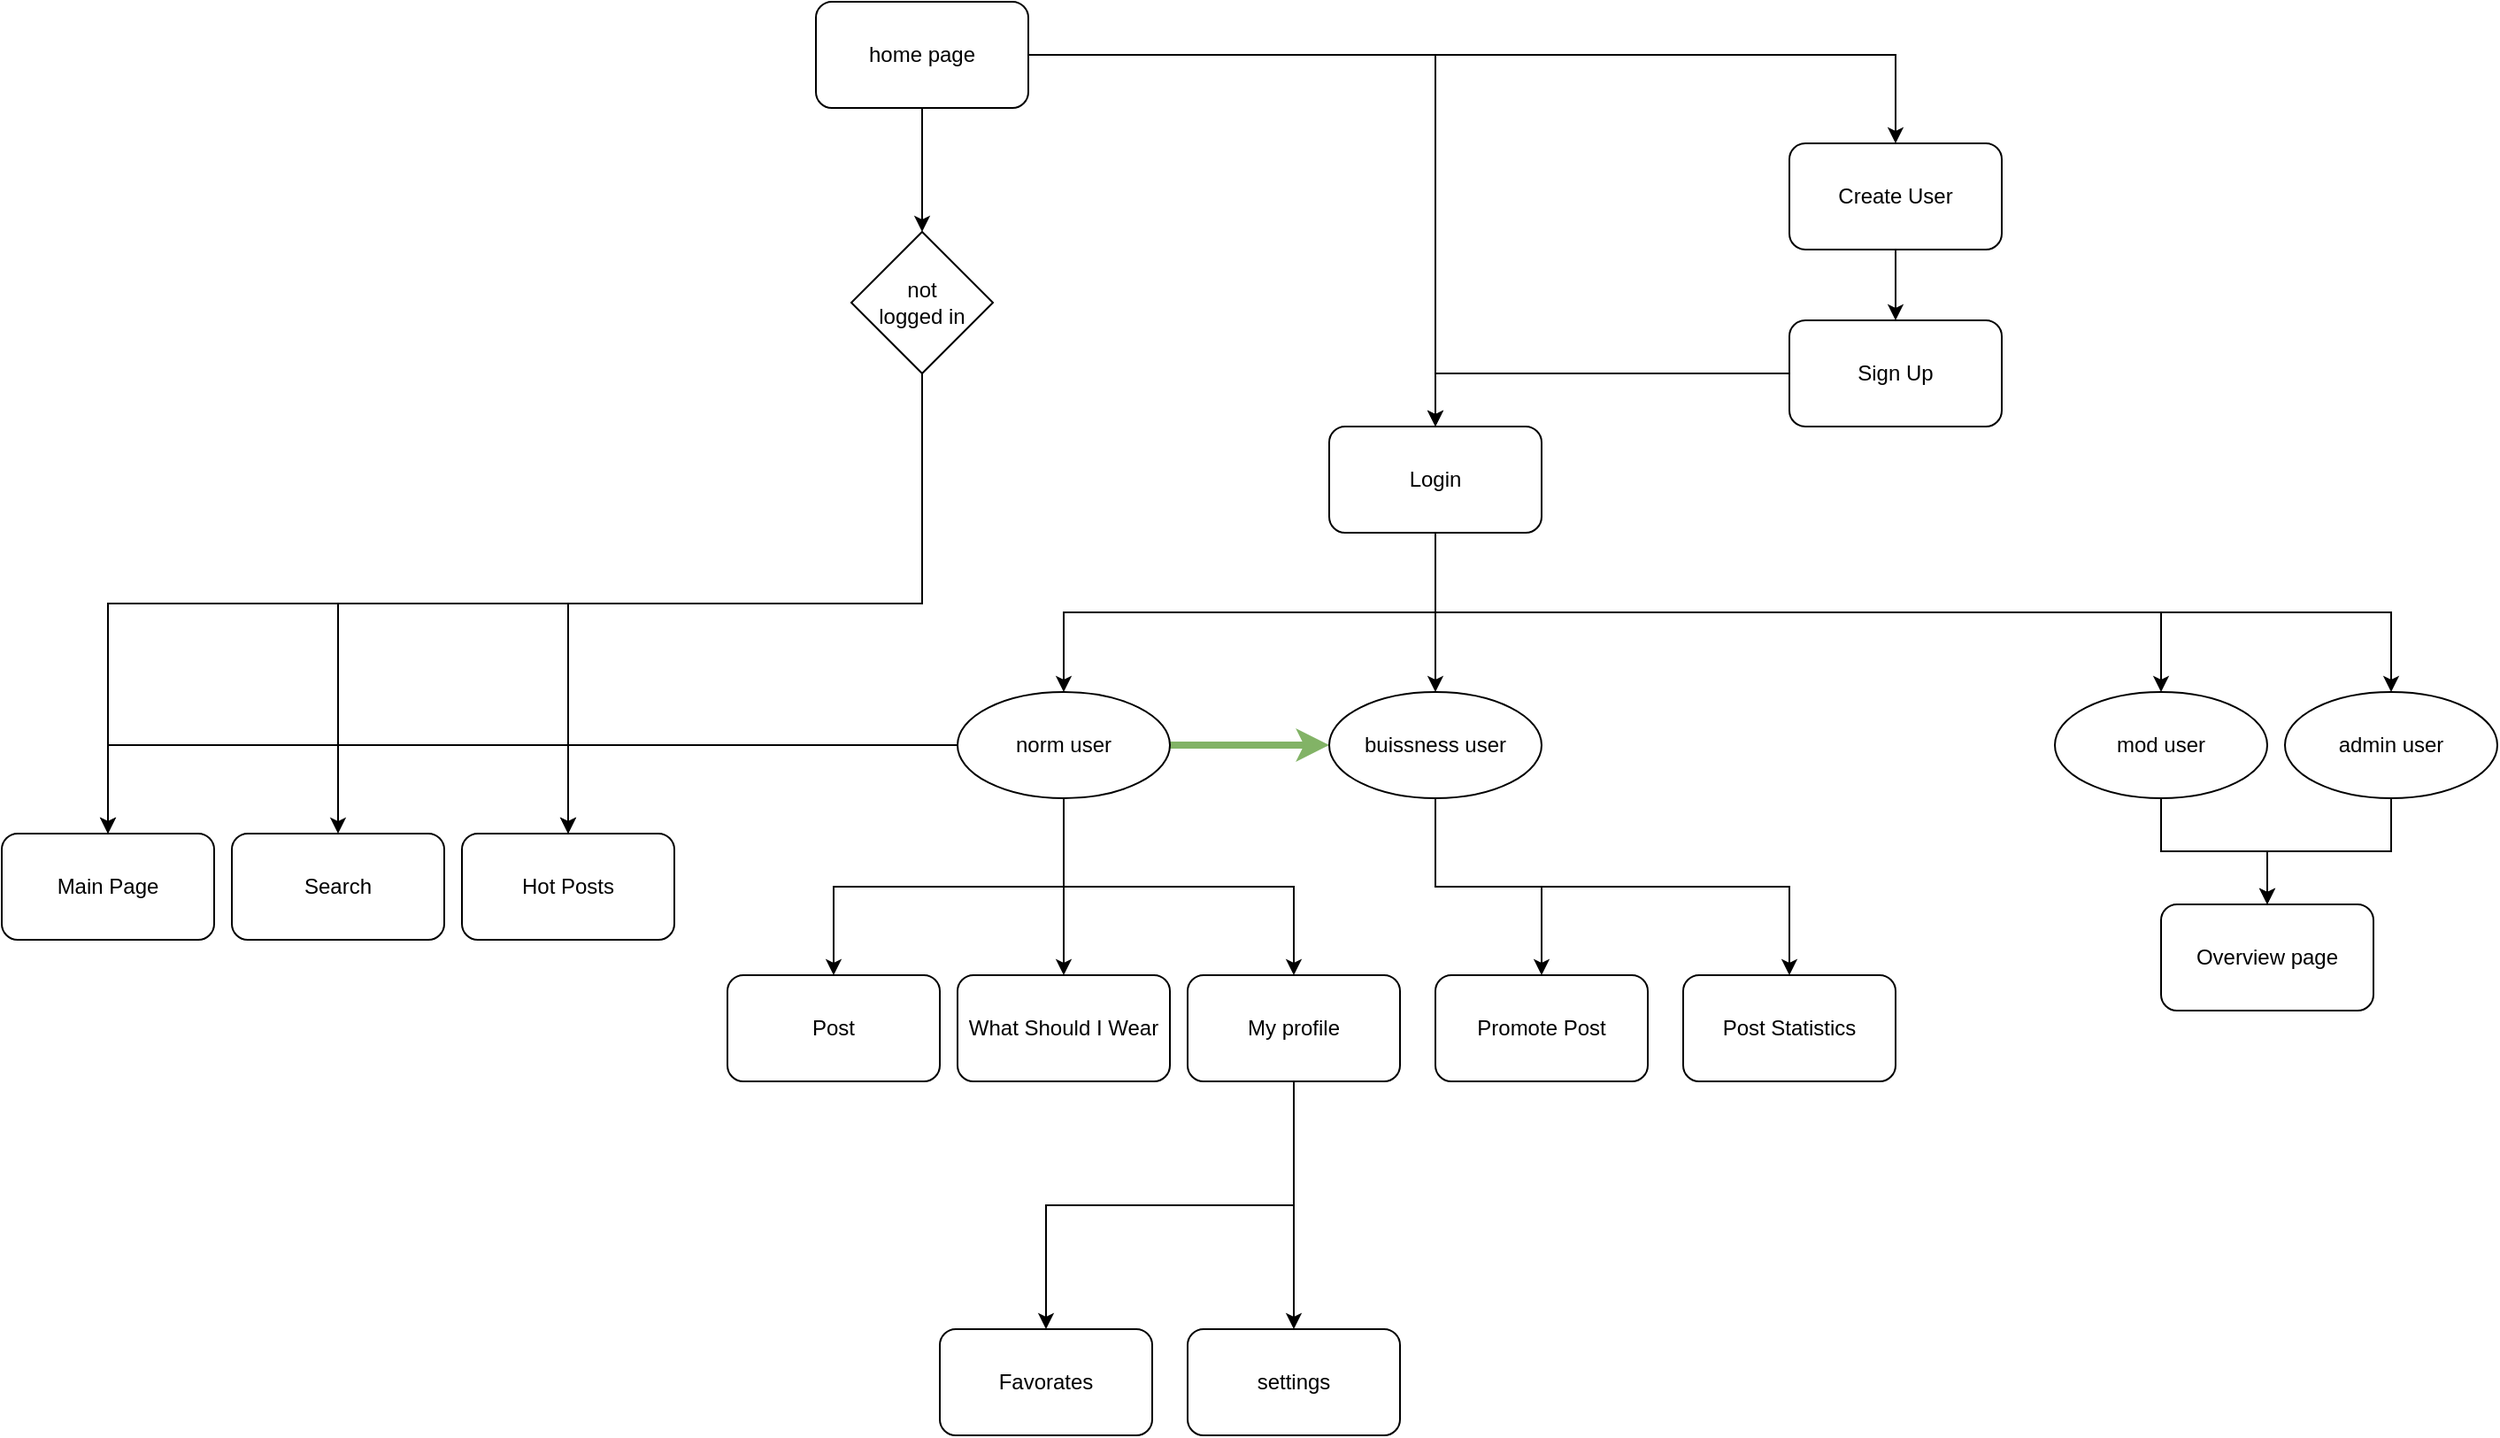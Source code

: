 <mxfile version="16.2.6" type="github">
  <diagram id="C5RBs43oDa-KdzZeNtuy" name="Page-1">
    <mxGraphModel dx="1303" dy="792" grid="1" gridSize="10" guides="1" tooltips="1" connect="1" arrows="1" fold="1" page="1" pageScale="1" pageWidth="12000" pageHeight="12000" background="none" math="0" shadow="0">
      <root>
        <mxCell id="WIyWlLk6GJQsqaUBKTNV-0" />
        <mxCell id="WIyWlLk6GJQsqaUBKTNV-1" parent="WIyWlLk6GJQsqaUBKTNV-0" />
        <mxCell id="0z6L-YeTGv1VFIF59bVe-4" style="edgeStyle=orthogonalEdgeStyle;rounded=0;orthogonalLoop=1;jettySize=auto;html=1;exitX=0.5;exitY=1;exitDx=0;exitDy=0;" parent="WIyWlLk6GJQsqaUBKTNV-1" source="0z6L-YeTGv1VFIF59bVe-0" target="0z6L-YeTGv1VFIF59bVe-3" edge="1">
          <mxGeometry relative="1" as="geometry" />
        </mxCell>
        <mxCell id="0z6L-YeTGv1VFIF59bVe-7" style="edgeStyle=orthogonalEdgeStyle;rounded=0;orthogonalLoop=1;jettySize=auto;html=1;exitX=0.5;exitY=1;exitDx=0;exitDy=0;entryX=0.5;entryY=0;entryDx=0;entryDy=0;" parent="WIyWlLk6GJQsqaUBKTNV-1" source="0z6L-YeTGv1VFIF59bVe-0" target="0z6L-YeTGv1VFIF59bVe-1" edge="1">
          <mxGeometry relative="1" as="geometry" />
        </mxCell>
        <mxCell id="0z6L-YeTGv1VFIF59bVe-165" style="edgeStyle=orthogonalEdgeStyle;rounded=0;orthogonalLoop=1;jettySize=auto;html=1;exitX=0.5;exitY=1;exitDx=0;exitDy=0;" parent="WIyWlLk6GJQsqaUBKTNV-1" source="0z6L-YeTGv1VFIF59bVe-0" target="0z6L-YeTGv1VFIF59bVe-159" edge="1">
          <mxGeometry relative="1" as="geometry" />
        </mxCell>
        <mxCell id="0z6L-YeTGv1VFIF59bVe-170" style="edgeStyle=orthogonalEdgeStyle;rounded=0;orthogonalLoop=1;jettySize=auto;html=1;exitX=0.5;exitY=1;exitDx=0;exitDy=0;" parent="WIyWlLk6GJQsqaUBKTNV-1" source="0z6L-YeTGv1VFIF59bVe-0" target="0z6L-YeTGv1VFIF59bVe-2" edge="1">
          <mxGeometry relative="1" as="geometry" />
        </mxCell>
        <mxCell id="0z6L-YeTGv1VFIF59bVe-0" value="Login" style="rounded=1;whiteSpace=wrap;html=1;" parent="WIyWlLk6GJQsqaUBKTNV-1" vertex="1">
          <mxGeometry x="2930" y="1240" width="120" height="60" as="geometry" />
        </mxCell>
        <mxCell id="0z6L-YeTGv1VFIF59bVe-33" style="edgeStyle=orthogonalEdgeStyle;rounded=0;orthogonalLoop=1;jettySize=auto;html=1;exitX=0;exitY=0.5;exitDx=0;exitDy=0;entryX=0.5;entryY=0;entryDx=0;entryDy=0;" parent="WIyWlLk6GJQsqaUBKTNV-1" source="0z6L-YeTGv1VFIF59bVe-1" target="0z6L-YeTGv1VFIF59bVe-26" edge="1">
          <mxGeometry relative="1" as="geometry" />
        </mxCell>
        <mxCell id="0z6L-YeTGv1VFIF59bVe-35" style="edgeStyle=orthogonalEdgeStyle;rounded=0;orthogonalLoop=1;jettySize=auto;html=1;exitX=0;exitY=0.5;exitDx=0;exitDy=0;entryX=0.5;entryY=0;entryDx=0;entryDy=0;" parent="WIyWlLk6GJQsqaUBKTNV-1" source="0z6L-YeTGv1VFIF59bVe-1" target="0z6L-YeTGv1VFIF59bVe-24" edge="1">
          <mxGeometry relative="1" as="geometry" />
        </mxCell>
        <mxCell id="0z6L-YeTGv1VFIF59bVe-38" style="edgeStyle=orthogonalEdgeStyle;rounded=0;orthogonalLoop=1;jettySize=auto;html=1;exitX=0.5;exitY=1;exitDx=0;exitDy=0;" parent="WIyWlLk6GJQsqaUBKTNV-1" source="0z6L-YeTGv1VFIF59bVe-1" target="0z6L-YeTGv1VFIF59bVe-37" edge="1">
          <mxGeometry relative="1" as="geometry" />
        </mxCell>
        <mxCell id="0z6L-YeTGv1VFIF59bVe-39" style="edgeStyle=orthogonalEdgeStyle;rounded=0;orthogonalLoop=1;jettySize=auto;html=1;exitX=0.5;exitY=1;exitDx=0;exitDy=0;entryX=0.5;entryY=0;entryDx=0;entryDy=0;" parent="WIyWlLk6GJQsqaUBKTNV-1" source="0z6L-YeTGv1VFIF59bVe-1" target="0z6L-YeTGv1VFIF59bVe-36" edge="1">
          <mxGeometry relative="1" as="geometry" />
        </mxCell>
        <mxCell id="0z6L-YeTGv1VFIF59bVe-100" style="edgeStyle=orthogonalEdgeStyle;rounded=0;orthogonalLoop=1;jettySize=auto;html=1;exitX=0.5;exitY=1;exitDx=0;exitDy=0;entryX=0.5;entryY=0;entryDx=0;entryDy=0;" parent="WIyWlLk6GJQsqaUBKTNV-1" source="0z6L-YeTGv1VFIF59bVe-1" target="0z6L-YeTGv1VFIF59bVe-99" edge="1">
          <mxGeometry relative="1" as="geometry" />
        </mxCell>
        <mxCell id="0z6L-YeTGv1VFIF59bVe-171" style="edgeStyle=orthogonalEdgeStyle;rounded=0;orthogonalLoop=1;jettySize=auto;html=1;exitX=1;exitY=0.5;exitDx=0;exitDy=0;entryX=0;entryY=0.5;entryDx=0;entryDy=0;fillColor=#d5e8d4;strokeColor=#82b366;strokeWidth=4;" parent="WIyWlLk6GJQsqaUBKTNV-1" source="0z6L-YeTGv1VFIF59bVe-1" target="0z6L-YeTGv1VFIF59bVe-159" edge="1">
          <mxGeometry relative="1" as="geometry" />
        </mxCell>
        <mxCell id="0z6L-YeTGv1VFIF59bVe-1" value="norm user" style="ellipse;whiteSpace=wrap;html=1;aspect=fixed;fontFamily=Helvetica;fontSize=12;fontColor=#000000;align=center;strokeColor=#000000;fillColor=#ffffff;" parent="WIyWlLk6GJQsqaUBKTNV-1" vertex="1">
          <mxGeometry x="2720" y="1390" width="120" height="60" as="geometry" />
        </mxCell>
        <mxCell id="rKLbovxo4yAuVbZpLVQN-10" style="edgeStyle=orthogonalEdgeStyle;rounded=0;orthogonalLoop=1;jettySize=auto;html=1;exitX=0.5;exitY=1;exitDx=0;exitDy=0;entryX=0.5;entryY=0;entryDx=0;entryDy=0;" edge="1" parent="WIyWlLk6GJQsqaUBKTNV-1" source="0z6L-YeTGv1VFIF59bVe-2" target="rKLbovxo4yAuVbZpLVQN-7">
          <mxGeometry relative="1" as="geometry" />
        </mxCell>
        <mxCell id="0z6L-YeTGv1VFIF59bVe-2" value="admin user" style="ellipse;whiteSpace=wrap;html=1;aspect=fixed;fontFamily=Helvetica;fontSize=12;fontColor=#000000;align=center;strokeColor=#000000;fillColor=#ffffff;" parent="WIyWlLk6GJQsqaUBKTNV-1" vertex="1">
          <mxGeometry x="3470" y="1390" width="120" height="60" as="geometry" />
        </mxCell>
        <mxCell id="rKLbovxo4yAuVbZpLVQN-8" style="edgeStyle=orthogonalEdgeStyle;rounded=0;orthogonalLoop=1;jettySize=auto;html=1;exitX=0.5;exitY=1;exitDx=0;exitDy=0;entryX=0.5;entryY=0;entryDx=0;entryDy=0;" edge="1" parent="WIyWlLk6GJQsqaUBKTNV-1" source="0z6L-YeTGv1VFIF59bVe-3" target="rKLbovxo4yAuVbZpLVQN-7">
          <mxGeometry relative="1" as="geometry" />
        </mxCell>
        <mxCell id="0z6L-YeTGv1VFIF59bVe-3" value="mod user" style="ellipse;whiteSpace=wrap;html=1;aspect=fixed;fontFamily=Helvetica;fontSize=12;fontColor=#000000;align=center;strokeColor=#000000;fillColor=#ffffff;" parent="WIyWlLk6GJQsqaUBKTNV-1" vertex="1">
          <mxGeometry x="3340" y="1390" width="120" height="60" as="geometry" />
        </mxCell>
        <mxCell id="0z6L-YeTGv1VFIF59bVe-12" style="edgeStyle=orthogonalEdgeStyle;rounded=0;orthogonalLoop=1;jettySize=auto;html=1;exitX=0.5;exitY=1;exitDx=0;exitDy=0;entryX=0.5;entryY=0;entryDx=0;entryDy=0;" parent="WIyWlLk6GJQsqaUBKTNV-1" source="0z6L-YeTGv1VFIF59bVe-8" target="0z6L-YeTGv1VFIF59bVe-11" edge="1">
          <mxGeometry relative="1" as="geometry" />
        </mxCell>
        <mxCell id="0z6L-YeTGv1VFIF59bVe-8" value="Create User" style="rounded=1;whiteSpace=wrap;html=1;" parent="WIyWlLk6GJQsqaUBKTNV-1" vertex="1">
          <mxGeometry x="3190" y="1080" width="120" height="60" as="geometry" />
        </mxCell>
        <mxCell id="0z6L-YeTGv1VFIF59bVe-13" style="edgeStyle=orthogonalEdgeStyle;rounded=0;orthogonalLoop=1;jettySize=auto;html=1;exitX=0;exitY=0.5;exitDx=0;exitDy=0;entryX=0.5;entryY=0;entryDx=0;entryDy=0;" parent="WIyWlLk6GJQsqaUBKTNV-1" source="0z6L-YeTGv1VFIF59bVe-11" target="0z6L-YeTGv1VFIF59bVe-0" edge="1">
          <mxGeometry relative="1" as="geometry" />
        </mxCell>
        <mxCell id="0z6L-YeTGv1VFIF59bVe-11" value="Sign Up" style="rounded=1;whiteSpace=wrap;html=1;" parent="WIyWlLk6GJQsqaUBKTNV-1" vertex="1">
          <mxGeometry x="3190" y="1180" width="120" height="60" as="geometry" />
        </mxCell>
        <mxCell id="0z6L-YeTGv1VFIF59bVe-15" style="edgeStyle=orthogonalEdgeStyle;rounded=0;orthogonalLoop=1;jettySize=auto;html=1;exitX=1;exitY=0.5;exitDx=0;exitDy=0;entryX=0.5;entryY=0;entryDx=0;entryDy=0;" parent="WIyWlLk6GJQsqaUBKTNV-1" source="0z6L-YeTGv1VFIF59bVe-14" target="0z6L-YeTGv1VFIF59bVe-0" edge="1">
          <mxGeometry relative="1" as="geometry" />
        </mxCell>
        <mxCell id="0z6L-YeTGv1VFIF59bVe-16" style="edgeStyle=orthogonalEdgeStyle;rounded=0;orthogonalLoop=1;jettySize=auto;html=1;exitX=1;exitY=0.5;exitDx=0;exitDy=0;" parent="WIyWlLk6GJQsqaUBKTNV-1" source="0z6L-YeTGv1VFIF59bVe-14" target="0z6L-YeTGv1VFIF59bVe-8" edge="1">
          <mxGeometry relative="1" as="geometry" />
        </mxCell>
        <mxCell id="0z6L-YeTGv1VFIF59bVe-29" style="edgeStyle=orthogonalEdgeStyle;rounded=0;orthogonalLoop=1;jettySize=auto;html=1;exitX=0.5;exitY=1;exitDx=0;exitDy=0;entryX=0.5;entryY=0;entryDx=0;entryDy=0;" parent="WIyWlLk6GJQsqaUBKTNV-1" source="0z6L-YeTGv1VFIF59bVe-14" target="0z6L-YeTGv1VFIF59bVe-28" edge="1">
          <mxGeometry relative="1" as="geometry" />
        </mxCell>
        <mxCell id="0z6L-YeTGv1VFIF59bVe-14" value="home page" style="rounded=1;whiteSpace=wrap;html=1;" parent="WIyWlLk6GJQsqaUBKTNV-1" vertex="1">
          <mxGeometry x="2640" y="1000" width="120" height="60" as="geometry" />
        </mxCell>
        <mxCell id="0z6L-YeTGv1VFIF59bVe-24" value="Main Page" style="rounded=1;whiteSpace=wrap;html=1;" parent="WIyWlLk6GJQsqaUBKTNV-1" vertex="1">
          <mxGeometry x="2180" y="1470" width="120" height="60" as="geometry" />
        </mxCell>
        <mxCell id="0z6L-YeTGv1VFIF59bVe-25" value="Search" style="rounded=1;whiteSpace=wrap;html=1;" parent="WIyWlLk6GJQsqaUBKTNV-1" vertex="1">
          <mxGeometry x="2310" y="1470" width="120" height="60" as="geometry" />
        </mxCell>
        <mxCell id="0z6L-YeTGv1VFIF59bVe-26" value="Hot Posts" style="rounded=1;whiteSpace=wrap;html=1;" parent="WIyWlLk6GJQsqaUBKTNV-1" vertex="1">
          <mxGeometry x="2440" y="1470" width="120" height="60" as="geometry" />
        </mxCell>
        <mxCell id="0z6L-YeTGv1VFIF59bVe-30" style="edgeStyle=orthogonalEdgeStyle;rounded=0;orthogonalLoop=1;jettySize=auto;html=1;exitX=0.5;exitY=1;exitDx=0;exitDy=0;entryX=0.5;entryY=0;entryDx=0;entryDy=0;" parent="WIyWlLk6GJQsqaUBKTNV-1" source="0z6L-YeTGv1VFIF59bVe-28" target="0z6L-YeTGv1VFIF59bVe-24" edge="1">
          <mxGeometry relative="1" as="geometry" />
        </mxCell>
        <mxCell id="0z6L-YeTGv1VFIF59bVe-31" style="edgeStyle=orthogonalEdgeStyle;rounded=0;orthogonalLoop=1;jettySize=auto;html=1;exitX=0.5;exitY=1;exitDx=0;exitDy=0;" parent="WIyWlLk6GJQsqaUBKTNV-1" source="0z6L-YeTGv1VFIF59bVe-28" target="0z6L-YeTGv1VFIF59bVe-25" edge="1">
          <mxGeometry relative="1" as="geometry" />
        </mxCell>
        <mxCell id="0z6L-YeTGv1VFIF59bVe-32" style="edgeStyle=orthogonalEdgeStyle;rounded=0;orthogonalLoop=1;jettySize=auto;html=1;exitX=0.5;exitY=1;exitDx=0;exitDy=0;entryX=0.5;entryY=0;entryDx=0;entryDy=0;" parent="WIyWlLk6GJQsqaUBKTNV-1" source="0z6L-YeTGv1VFIF59bVe-28" target="0z6L-YeTGv1VFIF59bVe-26" edge="1">
          <mxGeometry relative="1" as="geometry" />
        </mxCell>
        <mxCell id="0z6L-YeTGv1VFIF59bVe-28" value="not &lt;br&gt;logged in" style="rhombus;whiteSpace=wrap;html=1;" parent="WIyWlLk6GJQsqaUBKTNV-1" vertex="1">
          <mxGeometry x="2660" y="1130" width="80" height="80" as="geometry" />
        </mxCell>
        <mxCell id="0z6L-YeTGv1VFIF59bVe-36" value="Post" style="rounded=1;whiteSpace=wrap;html=1;" parent="WIyWlLk6GJQsqaUBKTNV-1" vertex="1">
          <mxGeometry x="2590" y="1550" width="120" height="60" as="geometry" />
        </mxCell>
        <mxCell id="0z6L-YeTGv1VFIF59bVe-37" value="What Should I Wear" style="rounded=1;whiteSpace=wrap;html=1;" parent="WIyWlLk6GJQsqaUBKTNV-1" vertex="1">
          <mxGeometry x="2720" y="1550" width="120" height="60" as="geometry" />
        </mxCell>
        <mxCell id="rKLbovxo4yAuVbZpLVQN-1" style="edgeStyle=orthogonalEdgeStyle;rounded=0;orthogonalLoop=1;jettySize=auto;html=1;exitX=0.5;exitY=1;exitDx=0;exitDy=0;entryX=0.5;entryY=0;entryDx=0;entryDy=0;" edge="1" parent="WIyWlLk6GJQsqaUBKTNV-1" source="0z6L-YeTGv1VFIF59bVe-99" target="rKLbovxo4yAuVbZpLVQN-0">
          <mxGeometry relative="1" as="geometry" />
        </mxCell>
        <mxCell id="rKLbovxo4yAuVbZpLVQN-3" style="edgeStyle=orthogonalEdgeStyle;rounded=0;orthogonalLoop=1;jettySize=auto;html=1;exitX=0.5;exitY=1;exitDx=0;exitDy=0;entryX=0.5;entryY=0;entryDx=0;entryDy=0;" edge="1" parent="WIyWlLk6GJQsqaUBKTNV-1" source="0z6L-YeTGv1VFIF59bVe-99" target="rKLbovxo4yAuVbZpLVQN-2">
          <mxGeometry relative="1" as="geometry" />
        </mxCell>
        <mxCell id="0z6L-YeTGv1VFIF59bVe-99" value="My profile" style="rounded=1;whiteSpace=wrap;html=1;" parent="WIyWlLk6GJQsqaUBKTNV-1" vertex="1">
          <mxGeometry x="2850" y="1550" width="120" height="60" as="geometry" />
        </mxCell>
        <mxCell id="0z6L-YeTGv1VFIF59bVe-167" style="edgeStyle=orthogonalEdgeStyle;rounded=0;orthogonalLoop=1;jettySize=auto;html=1;exitX=0.5;exitY=1;exitDx=0;exitDy=0;entryX=0.5;entryY=0;entryDx=0;entryDy=0;" parent="WIyWlLk6GJQsqaUBKTNV-1" source="0z6L-YeTGv1VFIF59bVe-159" target="0z6L-YeTGv1VFIF59bVe-166" edge="1">
          <mxGeometry relative="1" as="geometry" />
        </mxCell>
        <mxCell id="0z6L-YeTGv1VFIF59bVe-169" style="edgeStyle=orthogonalEdgeStyle;rounded=0;orthogonalLoop=1;jettySize=auto;html=1;exitX=0.5;exitY=1;exitDx=0;exitDy=0;entryX=0.5;entryY=0;entryDx=0;entryDy=0;" parent="WIyWlLk6GJQsqaUBKTNV-1" source="0z6L-YeTGv1VFIF59bVe-159" target="0z6L-YeTGv1VFIF59bVe-168" edge="1">
          <mxGeometry relative="1" as="geometry" />
        </mxCell>
        <mxCell id="0z6L-YeTGv1VFIF59bVe-159" value="buissness user" style="ellipse;whiteSpace=wrap;html=1;aspect=fixed;fontFamily=Helvetica;fontSize=12;fontColor=#000000;align=center;strokeColor=#000000;fillColor=#ffffff;" parent="WIyWlLk6GJQsqaUBKTNV-1" vertex="1">
          <mxGeometry x="2930" y="1390" width="120" height="60" as="geometry" />
        </mxCell>
        <mxCell id="0z6L-YeTGv1VFIF59bVe-166" value="Promote Post" style="rounded=1;whiteSpace=wrap;html=1;" parent="WIyWlLk6GJQsqaUBKTNV-1" vertex="1">
          <mxGeometry x="2990" y="1550" width="120" height="60" as="geometry" />
        </mxCell>
        <mxCell id="0z6L-YeTGv1VFIF59bVe-168" value="Post Statistics" style="rounded=1;whiteSpace=wrap;html=1;" parent="WIyWlLk6GJQsqaUBKTNV-1" vertex="1">
          <mxGeometry x="3130" y="1550" width="120" height="60" as="geometry" />
        </mxCell>
        <mxCell id="rKLbovxo4yAuVbZpLVQN-0" value="Favorates" style="rounded=1;whiteSpace=wrap;html=1;" vertex="1" parent="WIyWlLk6GJQsqaUBKTNV-1">
          <mxGeometry x="2710" y="1750" width="120" height="60" as="geometry" />
        </mxCell>
        <mxCell id="rKLbovxo4yAuVbZpLVQN-2" value="settings" style="rounded=1;whiteSpace=wrap;html=1;" vertex="1" parent="WIyWlLk6GJQsqaUBKTNV-1">
          <mxGeometry x="2850" y="1750" width="120" height="60" as="geometry" />
        </mxCell>
        <mxCell id="rKLbovxo4yAuVbZpLVQN-7" value="Overview page" style="rounded=1;whiteSpace=wrap;html=1;" vertex="1" parent="WIyWlLk6GJQsqaUBKTNV-1">
          <mxGeometry x="3400" y="1510" width="120" height="60" as="geometry" />
        </mxCell>
      </root>
    </mxGraphModel>
  </diagram>
</mxfile>

